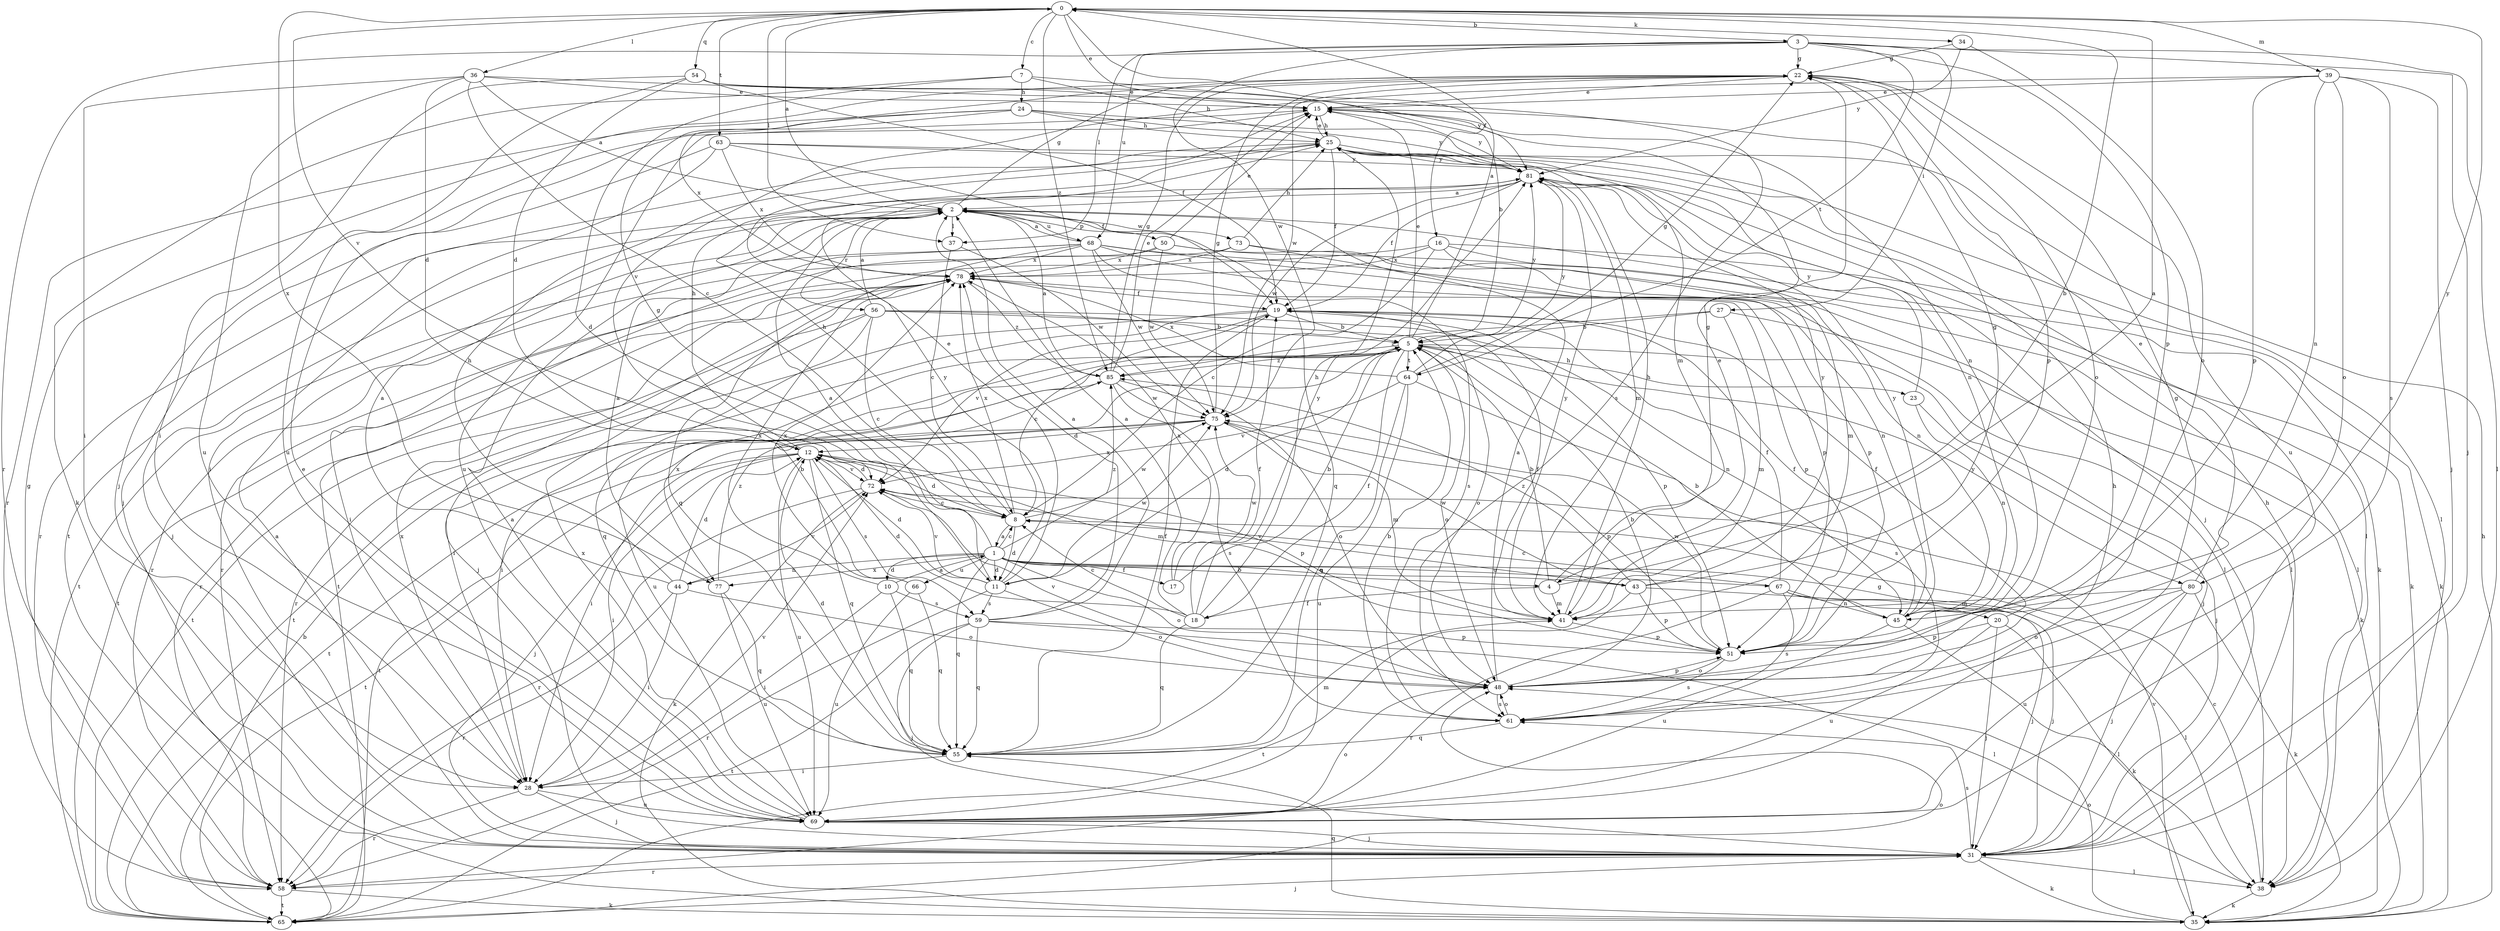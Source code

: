 strict digraph  {
0;
1;
2;
3;
4;
5;
7;
8;
10;
11;
12;
15;
16;
17;
18;
19;
20;
22;
23;
24;
25;
27;
28;
31;
34;
35;
36;
37;
38;
39;
41;
43;
44;
45;
48;
50;
51;
54;
55;
56;
58;
59;
61;
63;
64;
65;
66;
67;
68;
69;
72;
73;
75;
77;
78;
80;
81;
85;
0 -> 3  [label=b];
0 -> 4  [label=b];
0 -> 7  [label=c];
0 -> 15  [label=e];
0 -> 16  [label=f];
0 -> 34  [label=k];
0 -> 36  [label=l];
0 -> 37  [label=l];
0 -> 39  [label=m];
0 -> 54  [label=q];
0 -> 63  [label=t];
0 -> 72  [label=v];
0 -> 77  [label=x];
0 -> 80  [label=y];
0 -> 85  [label=z];
1 -> 4  [label=b];
1 -> 8  [label=c];
1 -> 10  [label=d];
1 -> 11  [label=d];
1 -> 17  [label=f];
1 -> 20  [label=g];
1 -> 22  [label=g];
1 -> 43  [label=n];
1 -> 44  [label=n];
1 -> 48  [label=o];
1 -> 55  [label=q];
1 -> 66  [label=u];
1 -> 67  [label=u];
1 -> 77  [label=x];
1 -> 85  [label=z];
2 -> 0  [label=a];
2 -> 22  [label=g];
2 -> 31  [label=j];
2 -> 35  [label=k];
2 -> 37  [label=l];
2 -> 50  [label=p];
2 -> 55  [label=q];
2 -> 56  [label=r];
2 -> 68  [label=u];
2 -> 73  [label=w];
3 -> 22  [label=g];
3 -> 27  [label=i];
3 -> 31  [label=j];
3 -> 37  [label=l];
3 -> 38  [label=l];
3 -> 51  [label=p];
3 -> 58  [label=r];
3 -> 64  [label=t];
3 -> 68  [label=u];
3 -> 75  [label=w];
4 -> 0  [label=a];
4 -> 5  [label=b];
4 -> 18  [label=f];
4 -> 22  [label=g];
4 -> 41  [label=m];
5 -> 0  [label=a];
5 -> 11  [label=d];
5 -> 15  [label=e];
5 -> 18  [label=f];
5 -> 23  [label=h];
5 -> 28  [label=i];
5 -> 31  [label=j];
5 -> 48  [label=o];
5 -> 64  [label=t];
5 -> 69  [label=u];
5 -> 77  [label=x];
5 -> 80  [label=y];
5 -> 81  [label=y];
5 -> 85  [label=z];
7 -> 5  [label=b];
7 -> 11  [label=d];
7 -> 24  [label=h];
7 -> 25  [label=h];
7 -> 35  [label=k];
8 -> 1  [label=a];
8 -> 11  [label=d];
8 -> 12  [label=d];
8 -> 25  [label=h];
8 -> 75  [label=w];
8 -> 78  [label=x];
10 -> 1  [label=a];
10 -> 28  [label=i];
10 -> 55  [label=q];
10 -> 59  [label=s];
10 -> 78  [label=x];
11 -> 2  [label=a];
11 -> 12  [label=d];
11 -> 15  [label=e];
11 -> 48  [label=o];
11 -> 58  [label=r];
11 -> 59  [label=s];
11 -> 72  [label=v];
11 -> 75  [label=w];
11 -> 81  [label=y];
12 -> 25  [label=h];
12 -> 28  [label=i];
12 -> 31  [label=j];
12 -> 41  [label=m];
12 -> 51  [label=p];
12 -> 55  [label=q];
12 -> 59  [label=s];
12 -> 65  [label=t];
12 -> 69  [label=u];
12 -> 72  [label=v];
15 -> 25  [label=h];
15 -> 45  [label=n];
15 -> 69  [label=u];
15 -> 81  [label=y];
16 -> 8  [label=c];
16 -> 35  [label=k];
16 -> 41  [label=m];
16 -> 45  [label=n];
16 -> 58  [label=r];
16 -> 78  [label=x];
17 -> 5  [label=b];
17 -> 75  [label=w];
17 -> 78  [label=x];
18 -> 2  [label=a];
18 -> 8  [label=c];
18 -> 12  [label=d];
18 -> 19  [label=f];
18 -> 25  [label=h];
18 -> 55  [label=q];
18 -> 81  [label=y];
19 -> 5  [label=b];
19 -> 8  [label=c];
19 -> 28  [label=i];
19 -> 51  [label=p];
19 -> 65  [label=t];
19 -> 72  [label=v];
20 -> 19  [label=f];
20 -> 31  [label=j];
20 -> 38  [label=l];
20 -> 51  [label=p];
20 -> 69  [label=u];
22 -> 15  [label=e];
22 -> 48  [label=o];
22 -> 51  [label=p];
22 -> 69  [label=u];
22 -> 75  [label=w];
23 -> 31  [label=j];
23 -> 45  [label=n];
23 -> 81  [label=y];
24 -> 25  [label=h];
24 -> 31  [label=j];
24 -> 41  [label=m];
24 -> 58  [label=r];
24 -> 78  [label=x];
24 -> 81  [label=y];
25 -> 15  [label=e];
25 -> 19  [label=f];
25 -> 38  [label=l];
25 -> 65  [label=t];
25 -> 81  [label=y];
27 -> 5  [label=b];
27 -> 35  [label=k];
27 -> 41  [label=m];
27 -> 85  [label=z];
28 -> 31  [label=j];
28 -> 58  [label=r];
28 -> 69  [label=u];
28 -> 72  [label=v];
28 -> 78  [label=x];
31 -> 2  [label=a];
31 -> 25  [label=h];
31 -> 35  [label=k];
31 -> 38  [label=l];
31 -> 58  [label=r];
31 -> 61  [label=s];
34 -> 22  [label=g];
34 -> 48  [label=o];
34 -> 81  [label=y];
35 -> 25  [label=h];
35 -> 48  [label=o];
35 -> 55  [label=q];
35 -> 72  [label=v];
36 -> 2  [label=a];
36 -> 8  [label=c];
36 -> 12  [label=d];
36 -> 15  [label=e];
36 -> 28  [label=i];
36 -> 61  [label=s];
36 -> 69  [label=u];
37 -> 8  [label=c];
37 -> 75  [label=w];
38 -> 8  [label=c];
38 -> 35  [label=k];
39 -> 15  [label=e];
39 -> 31  [label=j];
39 -> 45  [label=n];
39 -> 48  [label=o];
39 -> 51  [label=p];
39 -> 61  [label=s];
39 -> 72  [label=v];
41 -> 15  [label=e];
41 -> 19  [label=f];
41 -> 25  [label=h];
41 -> 51  [label=p];
41 -> 81  [label=y];
43 -> 22  [label=g];
43 -> 31  [label=j];
43 -> 51  [label=p];
43 -> 65  [label=t];
43 -> 72  [label=v];
43 -> 75  [label=w];
43 -> 81  [label=y];
43 -> 85  [label=z];
44 -> 2  [label=a];
44 -> 12  [label=d];
44 -> 25  [label=h];
44 -> 28  [label=i];
44 -> 48  [label=o];
44 -> 58  [label=r];
44 -> 72  [label=v];
45 -> 5  [label=b];
45 -> 19  [label=f];
45 -> 35  [label=k];
45 -> 69  [label=u];
45 -> 81  [label=y];
48 -> 2  [label=a];
48 -> 5  [label=b];
48 -> 51  [label=p];
48 -> 61  [label=s];
48 -> 72  [label=v];
50 -> 15  [label=e];
50 -> 35  [label=k];
50 -> 38  [label=l];
50 -> 65  [label=t];
50 -> 75  [label=w];
50 -> 78  [label=x];
51 -> 48  [label=o];
51 -> 61  [label=s];
51 -> 75  [label=w];
54 -> 12  [label=d];
54 -> 15  [label=e];
54 -> 19  [label=f];
54 -> 28  [label=i];
54 -> 69  [label=u];
54 -> 81  [label=y];
55 -> 12  [label=d];
55 -> 19  [label=f];
55 -> 28  [label=i];
55 -> 41  [label=m];
56 -> 2  [label=a];
56 -> 5  [label=b];
56 -> 8  [label=c];
56 -> 45  [label=n];
56 -> 48  [label=o];
56 -> 55  [label=q];
56 -> 58  [label=r];
56 -> 65  [label=t];
58 -> 22  [label=g];
58 -> 35  [label=k];
58 -> 65  [label=t];
59 -> 2  [label=a];
59 -> 31  [label=j];
59 -> 38  [label=l];
59 -> 51  [label=p];
59 -> 55  [label=q];
59 -> 65  [label=t];
59 -> 78  [label=x];
61 -> 5  [label=b];
61 -> 22  [label=g];
61 -> 48  [label=o];
61 -> 55  [label=q];
63 -> 19  [label=f];
63 -> 28  [label=i];
63 -> 31  [label=j];
63 -> 45  [label=n];
63 -> 78  [label=x];
63 -> 81  [label=y];
64 -> 22  [label=g];
64 -> 55  [label=q];
64 -> 61  [label=s];
64 -> 69  [label=u];
64 -> 72  [label=v];
64 -> 78  [label=x];
64 -> 81  [label=y];
65 -> 5  [label=b];
65 -> 31  [label=j];
65 -> 48  [label=o];
66 -> 5  [label=b];
66 -> 55  [label=q];
66 -> 69  [label=u];
66 -> 78  [label=x];
67 -> 8  [label=c];
67 -> 19  [label=f];
67 -> 31  [label=j];
67 -> 38  [label=l];
67 -> 45  [label=n];
67 -> 58  [label=r];
67 -> 61  [label=s];
68 -> 2  [label=a];
68 -> 28  [label=i];
68 -> 38  [label=l];
68 -> 45  [label=n];
68 -> 51  [label=p];
68 -> 55  [label=q];
68 -> 61  [label=s];
68 -> 65  [label=t];
68 -> 75  [label=w];
68 -> 78  [label=x];
69 -> 2  [label=a];
69 -> 15  [label=e];
69 -> 25  [label=h];
69 -> 31  [label=j];
69 -> 48  [label=o];
69 -> 78  [label=x];
72 -> 8  [label=c];
72 -> 12  [label=d];
72 -> 35  [label=k];
72 -> 58  [label=r];
73 -> 25  [label=h];
73 -> 38  [label=l];
73 -> 51  [label=p];
73 -> 58  [label=r];
73 -> 78  [label=x];
75 -> 12  [label=d];
75 -> 22  [label=g];
75 -> 28  [label=i];
75 -> 41  [label=m];
75 -> 51  [label=p];
75 -> 65  [label=t];
77 -> 2  [label=a];
77 -> 55  [label=q];
77 -> 69  [label=u];
77 -> 85  [label=z];
78 -> 19  [label=f];
78 -> 31  [label=j];
78 -> 51  [label=p];
78 -> 58  [label=r];
78 -> 65  [label=t];
78 -> 85  [label=z];
80 -> 15  [label=e];
80 -> 31  [label=j];
80 -> 35  [label=k];
80 -> 41  [label=m];
80 -> 48  [label=o];
80 -> 69  [label=u];
81 -> 2  [label=a];
81 -> 19  [label=f];
81 -> 31  [label=j];
81 -> 38  [label=l];
81 -> 41  [label=m];
81 -> 58  [label=r];
81 -> 75  [label=w];
85 -> 2  [label=a];
85 -> 15  [label=e];
85 -> 22  [label=g];
85 -> 48  [label=o];
85 -> 61  [label=s];
85 -> 65  [label=t];
85 -> 75  [label=w];
}
